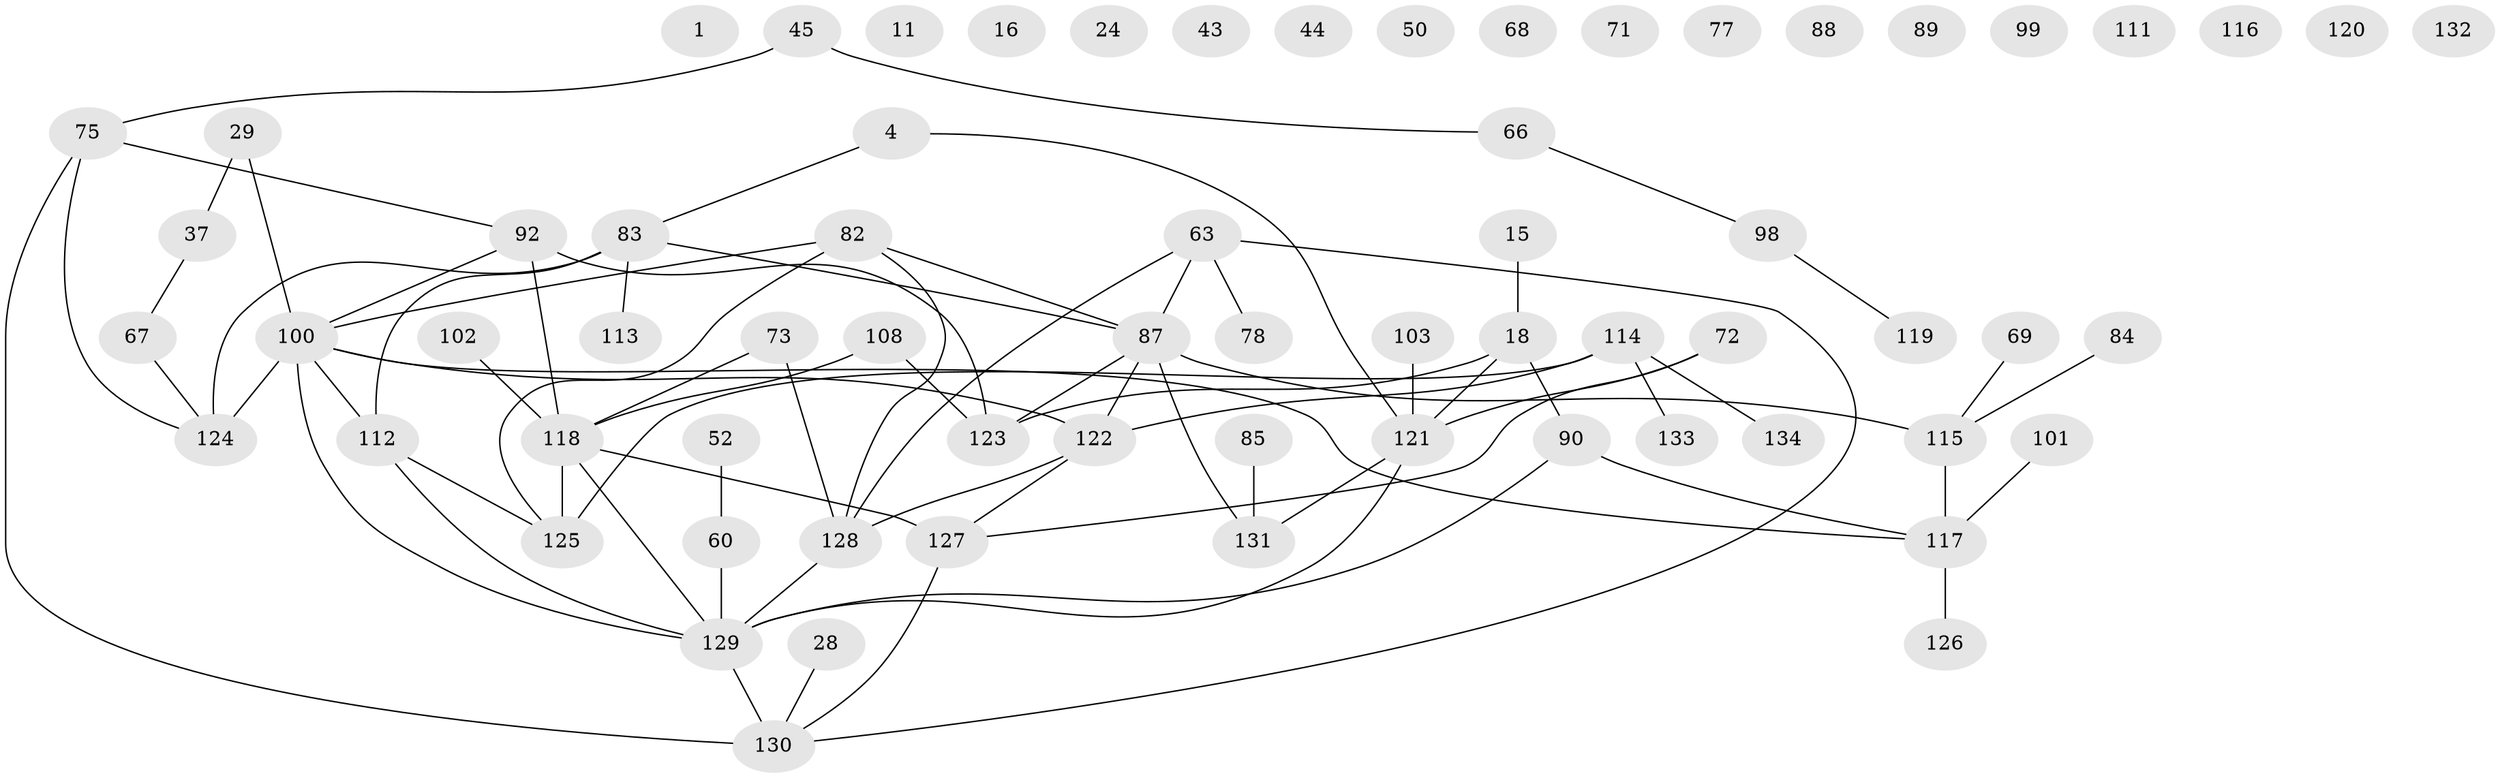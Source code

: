 // original degree distribution, {0: 0.12686567164179105, 3: 0.21641791044776118, 2: 0.291044776119403, 1: 0.16417910447761194, 4: 0.1044776119402985, 5: 0.05970149253731343, 6: 0.029850746268656716, 7: 0.007462686567164179}
// Generated by graph-tools (version 1.1) at 2025/39/03/09/25 04:39:46]
// undirected, 67 vertices, 76 edges
graph export_dot {
graph [start="1"]
  node [color=gray90,style=filled];
  1;
  4;
  11;
  15;
  16;
  18 [super="+12"];
  24;
  28;
  29;
  37;
  43;
  44;
  45;
  50;
  52 [super="+6"];
  60;
  63;
  66;
  67;
  68;
  69;
  71;
  72;
  73;
  75;
  77;
  78;
  82 [super="+46+65+35+70"];
  83;
  84;
  85;
  87 [super="+53"];
  88;
  89;
  90 [super="+31+39"];
  92 [super="+55"];
  98;
  99;
  100 [super="+2+27+59+13"];
  101;
  102;
  103;
  108 [super="+7+54"];
  111;
  112 [super="+20+62+106"];
  113;
  114 [super="+95"];
  115;
  116;
  117 [super="+80+5+107"];
  118 [super="+74+105+109"];
  119;
  120;
  121 [super="+104"];
  122 [super="+17+76"];
  123 [super="+26+96"];
  124 [super="+64"];
  125 [super="+25+34"];
  126;
  127 [super="+79"];
  128 [super="+94+97"];
  129 [super="+8+22+58+56+61"];
  130 [super="+42"];
  131 [super="+93+91+110"];
  132;
  133;
  134;
  4 -- 83;
  4 -- 121;
  15 -- 18;
  18 -- 90 [weight=2];
  18 -- 121;
  18 -- 123;
  28 -- 130;
  29 -- 37;
  29 -- 100;
  37 -- 67;
  45 -- 66;
  45 -- 75;
  52 -- 60;
  60 -- 129;
  63 -- 78;
  63 -- 87;
  63 -- 130;
  63 -- 128;
  66 -- 98;
  67 -- 124;
  69 -- 115;
  72 -- 121;
  72 -- 127;
  73 -- 118;
  73 -- 128;
  75 -- 92;
  75 -- 130;
  75 -- 124;
  82 -- 125;
  82 -- 87;
  82 -- 100;
  82 -- 128;
  83 -- 87 [weight=2];
  83 -- 113;
  83 -- 124 [weight=2];
  83 -- 112;
  84 -- 115;
  85 -- 131;
  87 -- 115;
  87 -- 122;
  87 -- 123;
  87 -- 131;
  90 -- 129 [weight=2];
  90 -- 117;
  92 -- 100;
  92 -- 123;
  92 -- 118 [weight=2];
  98 -- 119;
  100 -- 122 [weight=2];
  100 -- 124;
  100 -- 112 [weight=2];
  100 -- 129 [weight=3];
  100 -- 117;
  101 -- 117;
  102 -- 118;
  103 -- 121;
  108 -- 123;
  108 -- 118;
  112 -- 129;
  112 -- 125;
  114 -- 133;
  114 -- 134;
  114 -- 122;
  114 -- 125;
  115 -- 117;
  117 -- 126;
  118 -- 129 [weight=2];
  118 -- 125 [weight=2];
  118 -- 127 [weight=2];
  121 -- 129 [weight=2];
  121 -- 131;
  122 -- 127;
  122 -- 128;
  127 -- 130;
  128 -- 129;
  129 -- 130 [weight=2];
}
